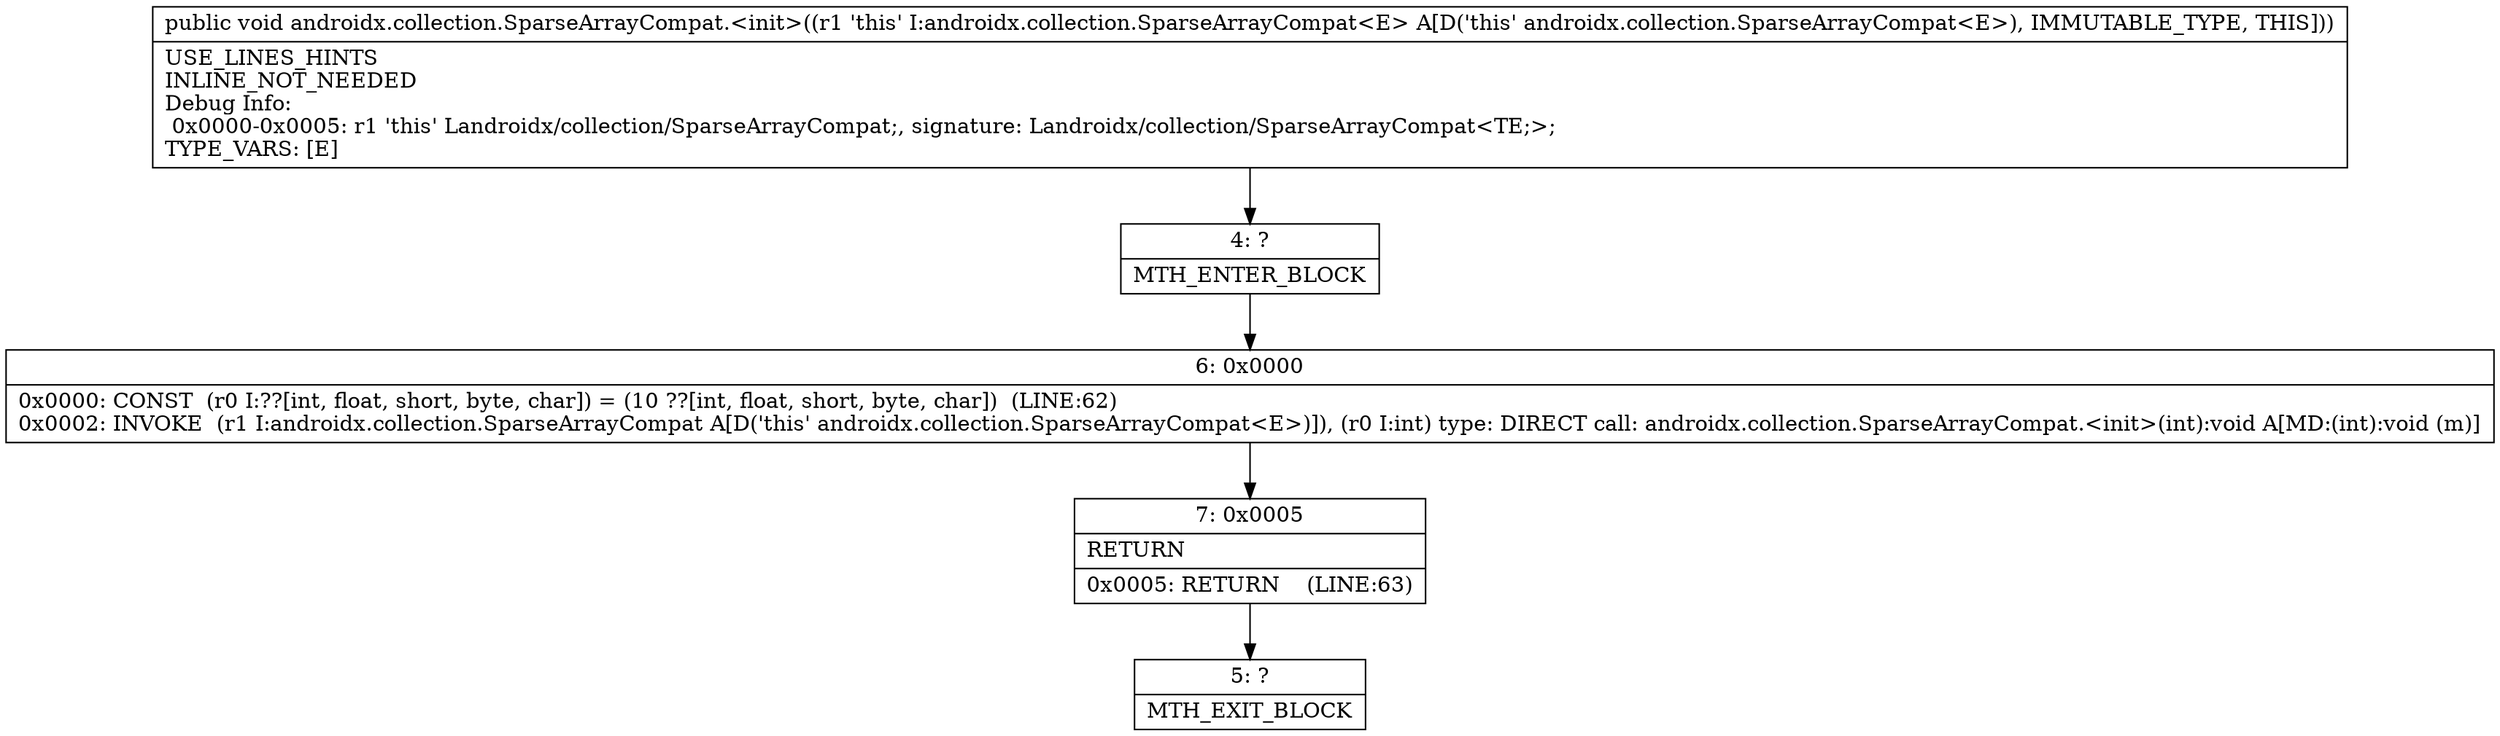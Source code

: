 digraph "CFG forandroidx.collection.SparseArrayCompat.\<init\>()V" {
Node_4 [shape=record,label="{4\:\ ?|MTH_ENTER_BLOCK\l}"];
Node_6 [shape=record,label="{6\:\ 0x0000|0x0000: CONST  (r0 I:??[int, float, short, byte, char]) = (10 ??[int, float, short, byte, char])  (LINE:62)\l0x0002: INVOKE  (r1 I:androidx.collection.SparseArrayCompat A[D('this' androidx.collection.SparseArrayCompat\<E\>)]), (r0 I:int) type: DIRECT call: androidx.collection.SparseArrayCompat.\<init\>(int):void A[MD:(int):void (m)]\l}"];
Node_7 [shape=record,label="{7\:\ 0x0005|RETURN\l|0x0005: RETURN    (LINE:63)\l}"];
Node_5 [shape=record,label="{5\:\ ?|MTH_EXIT_BLOCK\l}"];
MethodNode[shape=record,label="{public void androidx.collection.SparseArrayCompat.\<init\>((r1 'this' I:androidx.collection.SparseArrayCompat\<E\> A[D('this' androidx.collection.SparseArrayCompat\<E\>), IMMUTABLE_TYPE, THIS]))  | USE_LINES_HINTS\lINLINE_NOT_NEEDED\lDebug Info:\l  0x0000\-0x0005: r1 'this' Landroidx\/collection\/SparseArrayCompat;, signature: Landroidx\/collection\/SparseArrayCompat\<TE;\>;\lTYPE_VARS: [E]\l}"];
MethodNode -> Node_4;Node_4 -> Node_6;
Node_6 -> Node_7;
Node_7 -> Node_5;
}

